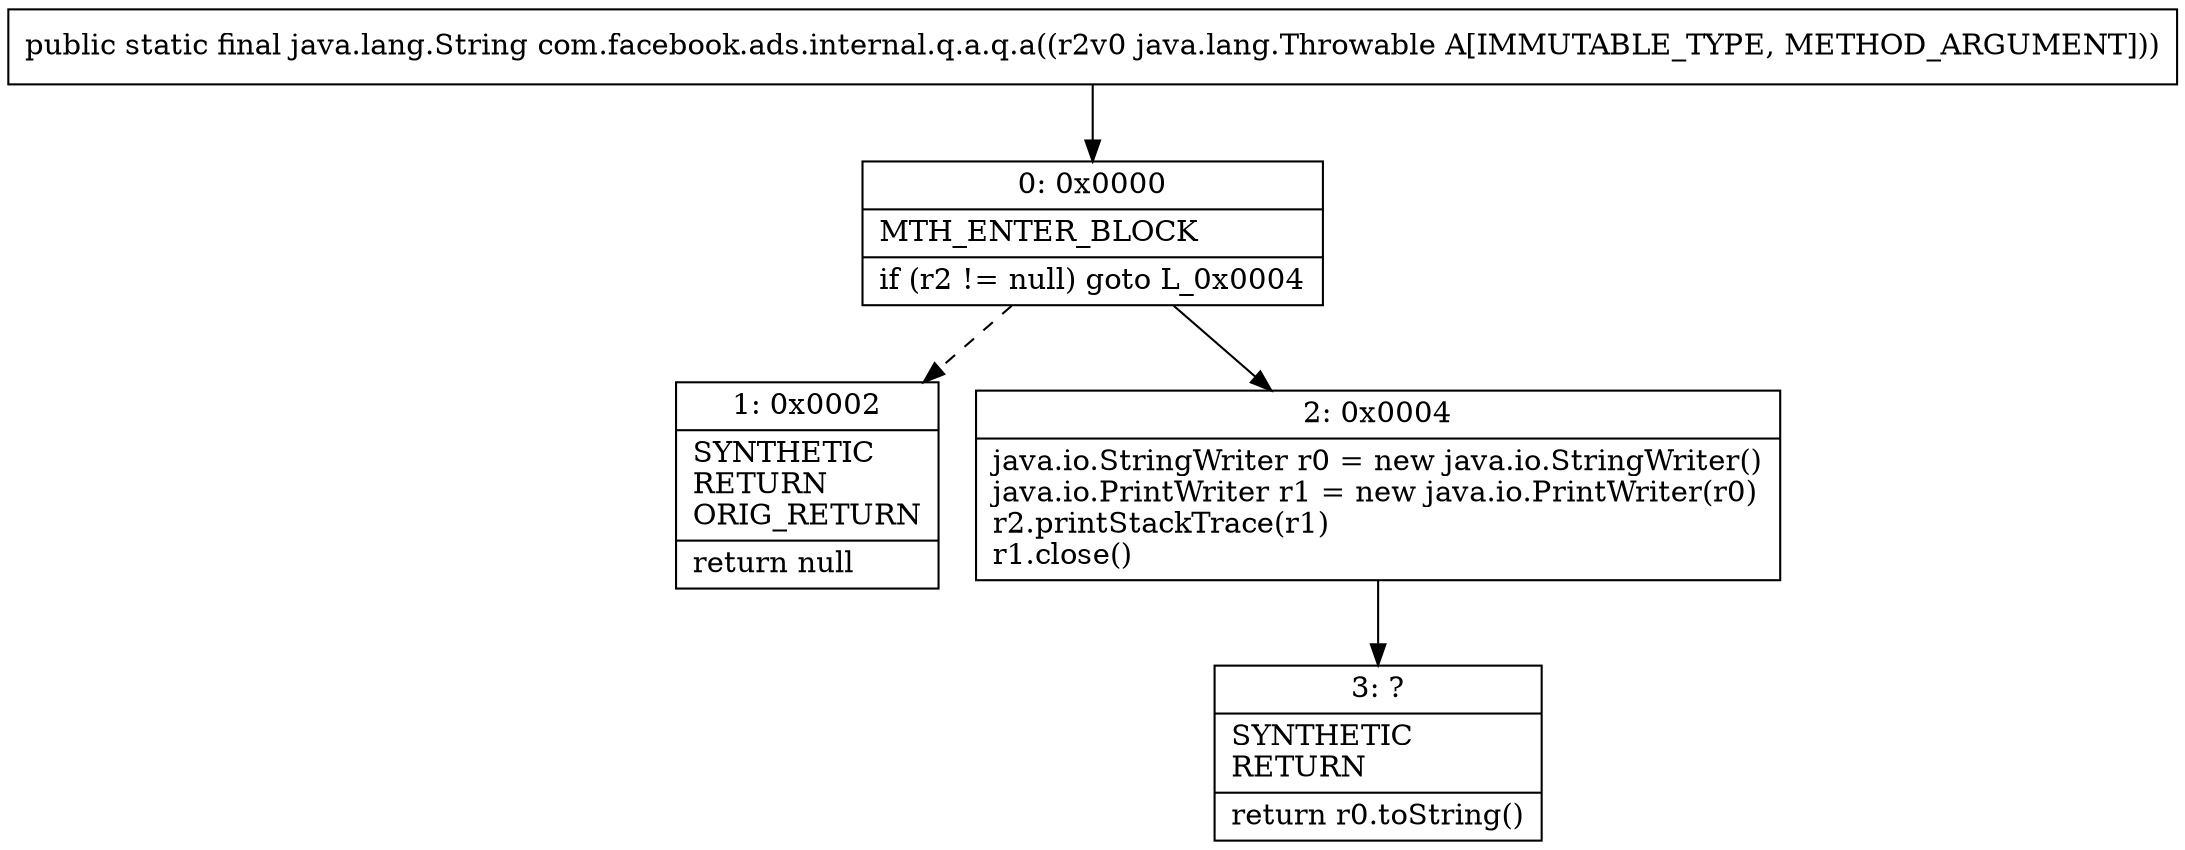 digraph "CFG forcom.facebook.ads.internal.q.a.q.a(Ljava\/lang\/Throwable;)Ljava\/lang\/String;" {
Node_0 [shape=record,label="{0\:\ 0x0000|MTH_ENTER_BLOCK\l|if (r2 != null) goto L_0x0004\l}"];
Node_1 [shape=record,label="{1\:\ 0x0002|SYNTHETIC\lRETURN\lORIG_RETURN\l|return null\l}"];
Node_2 [shape=record,label="{2\:\ 0x0004|java.io.StringWriter r0 = new java.io.StringWriter()\ljava.io.PrintWriter r1 = new java.io.PrintWriter(r0)\lr2.printStackTrace(r1)\lr1.close()\l}"];
Node_3 [shape=record,label="{3\:\ ?|SYNTHETIC\lRETURN\l|return r0.toString()\l}"];
MethodNode[shape=record,label="{public static final java.lang.String com.facebook.ads.internal.q.a.q.a((r2v0 java.lang.Throwable A[IMMUTABLE_TYPE, METHOD_ARGUMENT])) }"];
MethodNode -> Node_0;
Node_0 -> Node_1[style=dashed];
Node_0 -> Node_2;
Node_2 -> Node_3;
}

